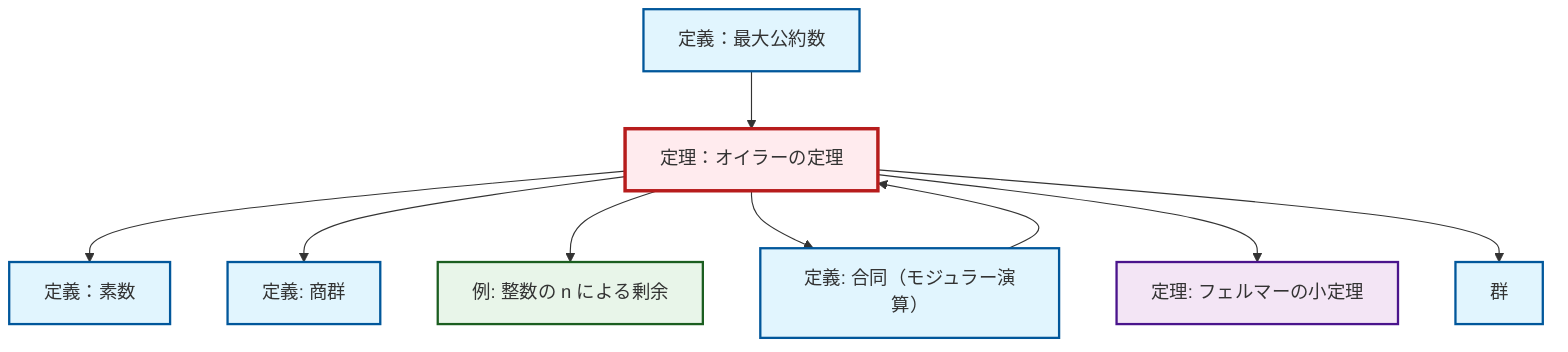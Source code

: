 graph TD
    classDef definition fill:#e1f5fe,stroke:#01579b,stroke-width:2px
    classDef theorem fill:#f3e5f5,stroke:#4a148c,stroke-width:2px
    classDef axiom fill:#fff3e0,stroke:#e65100,stroke-width:2px
    classDef example fill:#e8f5e9,stroke:#1b5e20,stroke-width:2px
    classDef current fill:#ffebee,stroke:#b71c1c,stroke-width:3px
    def-gcd["定義：最大公約数"]:::definition
    def-congruence["定義: 合同（モジュラー演算）"]:::definition
    thm-euler["定理：オイラーの定理"]:::theorem
    thm-fermat-little["定理: フェルマーの小定理"]:::theorem
    def-quotient-group["定義: 商群"]:::definition
    def-prime["定義：素数"]:::definition
    def-group["群"]:::definition
    ex-quotient-integers-mod-n["例: 整数の n による剰余"]:::example
    thm-euler --> def-prime
    thm-euler --> def-quotient-group
    thm-euler --> ex-quotient-integers-mod-n
    thm-euler --> def-congruence
    thm-euler --> thm-fermat-little
    def-gcd --> thm-euler
    def-congruence --> thm-euler
    thm-euler --> def-group
    class thm-euler current